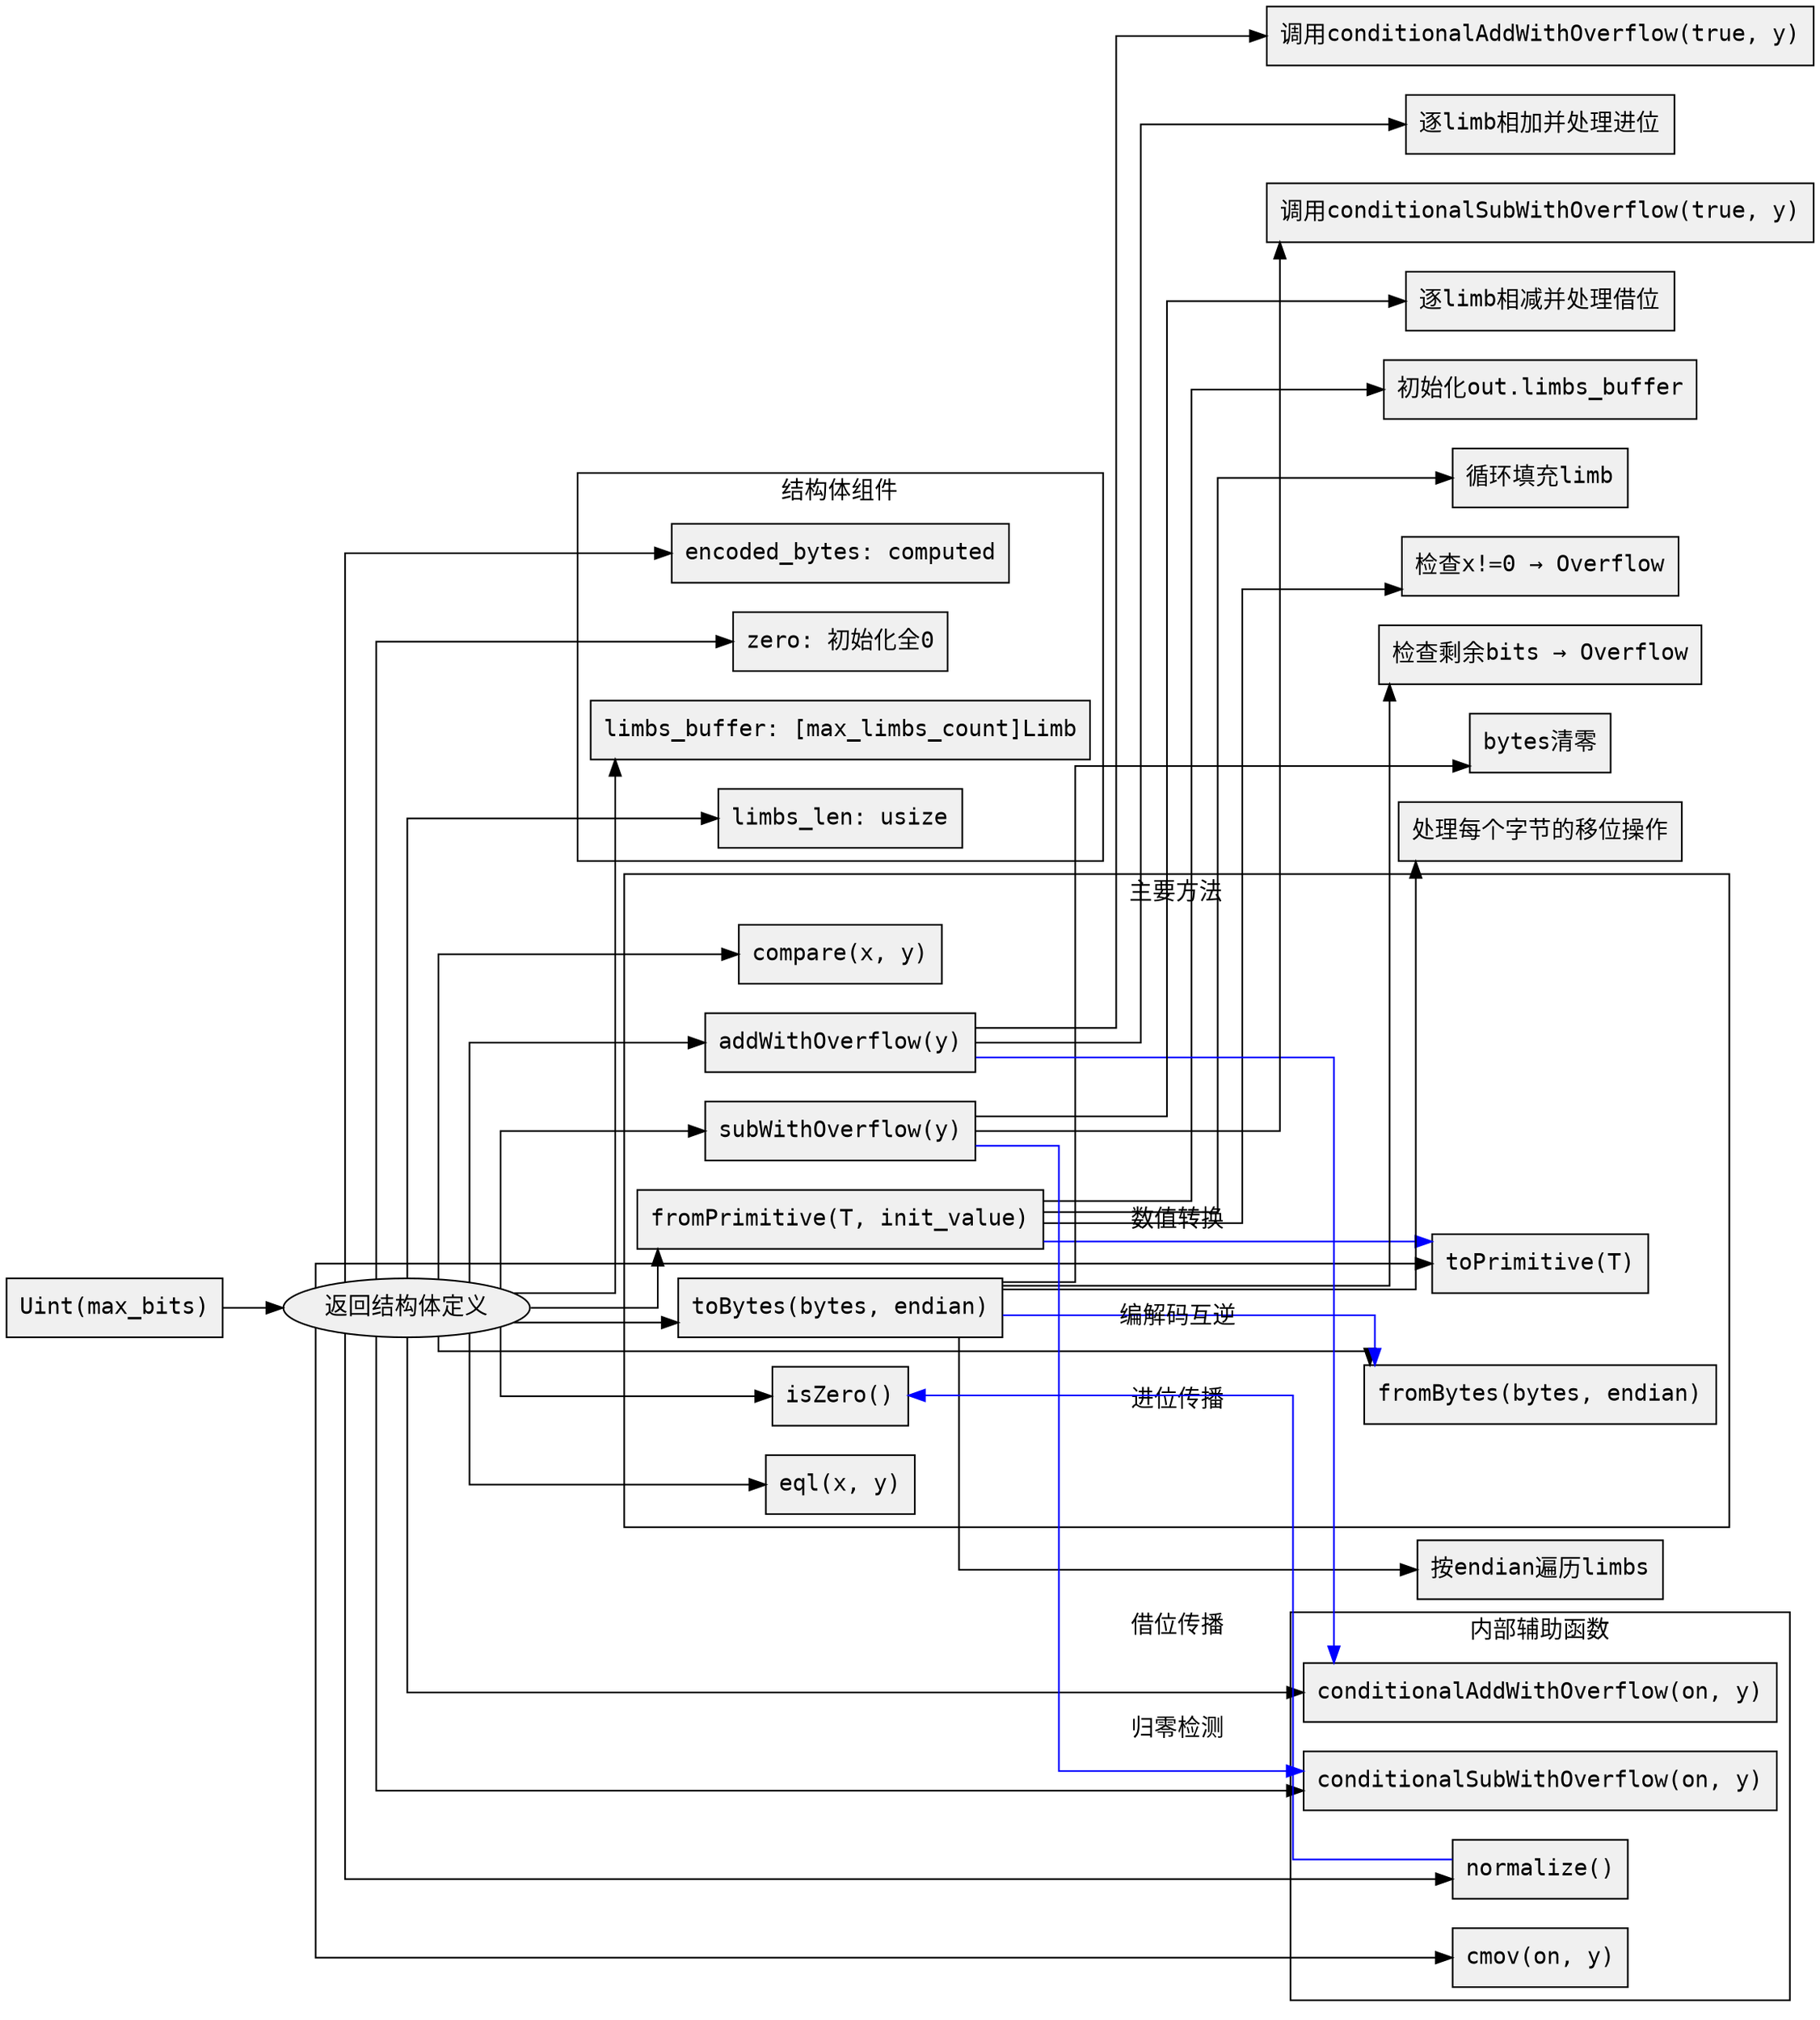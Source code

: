 
digraph Uint {
    graph [rankdir=LR, fontname="Courier", splines=ortho];
    node [shape=box, fontname="Courier", style=filled, fillcolor="#f0f0f0"];
    edge [fontname="Courier"];

    // 主结构
    Uint [label="Uint(max_bits)"];
    StructDef [label="返回结构体定义", shape=ellipse];
    Uint -> StructDef;

    // 结构体组件
    subgraph cluster_struct {
        label="结构体组件";
        LimbsBuffer [label="limbs_buffer: [max_limbs_count]Limb"];
        LimbsLen [label="limbs_len: usize"];
        EncodedBytes [label="encoded_bytes: computed"];
        ZeroConstant [label="zero: 初始化全0"];
    }

    StructDef -> {LimbsBuffer LimbsLen EncodedBytes ZeroConstant};

    // 主要方法
    subgraph cluster_methods {
        label="主要方法";
        
        FromPrimitive [label="fromPrimitive(T, init_value)"];
        ToPrimitive [label="toPrimitive(T)"];
        ToBytes [label="toBytes(bytes, endian)"];
        FromBytes [label="fromBytes(bytes, endian)"];
        Eql [label="eql(x, y)"];
        Compare [label="compare(x, y)"];
        IsZero [label="isZero()"];
        AddWithOverflow [label="addWithOverflow(y)"];
        SubWithOverflow [label="subWithOverflow(y)"];
    }

    StructDef -> {FromPrimitive ToPrimitive ToBytes FromBytes Eql Compare IsZero AddWithOverflow SubWithOverflow};

    // 关键方法详细流程
    FromPrimitive -> {
        "初始化out.limbs_buffer",
        "循环填充limb",
        "检查x!=0 → Overflow"
    };

    ToBytes -> {
        "bytes清零",
        "按endian遍历limbs",
        "处理每个字节的移位操作",
        "检查剩余bits → Overflow"
    };

    AddWithOverflow -> {
        "调用conditionalAddWithOverflow(true, y)",
        "逐limb相加并处理进位"
    };

    SubWithOverflow -> {
        "调用conditionalSubWithOverflow(true, y)",
        "逐limb相减并处理借位"
    };

    // 内部辅助函数
    subgraph cluster_helpers {
        label="内部辅助函数";
        Normalize [label="normalize()"];
        CMov [label="cmov(on, y)"];
        ConditionalAdd [label="conditionalAddWithOverflow(on, y)"];
        ConditionalSub [label="conditionalSubWithOverflow(on, y)"];
    }

    StructDef -> {Normalize CMov ConditionalAdd ConditionalSub};

    // 数据流向
    edge [color=blue];
    FromPrimitive -> ToPrimitive [label="数值转换"];
    ToBytes -> FromBytes [label="编解码互逆"];
    AddWithOverflow -> ConditionalAdd [label="进位传播"];
    SubWithOverflow -> ConditionalSub [label="借位传播"];
    Normalize -> IsZero [label="归零检测"];
}
